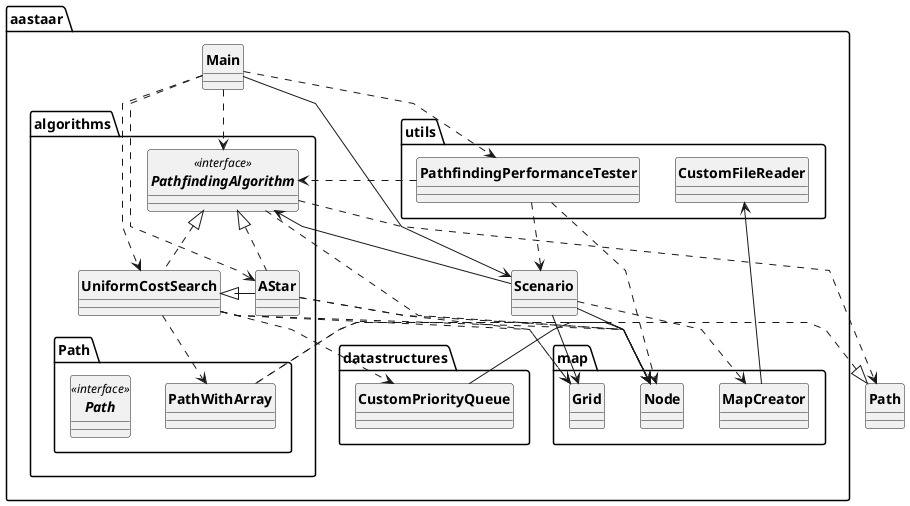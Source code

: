 @startuml
skinparam classAttributeIconSize 0
skinparam ClassFontStyle bold
skinparam linetype polyline

/'title Yksityiskohtaisempi komponenttiarkkitehtuuri'/

package aastaar {
  class Main
  class Scenario
}

package aastaar.map {
  class MapCreator 
  class Grid
  class Node
}

package aastaar.algorithms {
  class AStar
  class UniformCostSearch
  interface PathfindingAlgorithm <<interface>>

  package Path {
    class PathWithArray
    interface Path <<interface>>
  }
}

package aastaar.utils {
  class PathfindingPerformanceTester
  class CustomFileReader
}

package aastaar.datastructures {
  class CustomPriorityQueue
}

hide circle

Main --> Scenario
Main ..> PathfindingAlgorithm
Main ..> AStar
Main ..> UniformCostSearch
Main ..> PathfindingPerformanceTester

Scenario --> Grid
Scenario ..> MapCreator
Scenario -left-> Node
Scenario --> PathfindingAlgorithm

MapCreator --> CustomFileReader

PathfindingPerformanceTester ..> Scenario
PathfindingPerformanceTester ..> Node
PathfindingPerformanceTester ..> PathfindingAlgorithm

PathfindingAlgorithm ..> Path
PathfindingAlgorithm ..> Node
PathfindingAlgorithm <|.. UniformCostSearch
PathfindingAlgorithm <|.. AStar

UniformCostSearch <|-up AStar
UniformCostSearch ..> CustomPriorityQueue
UniformCostSearch ..> PathWithArray
UniformCostSearch ..> Node
UniformCostSearch ..> Grid

AStar ..> Grid
AStar ..> Node

Path <|. PathWithArray

PathWithArray ..> Node

CustomPriorityQueue --> Node


@enduml
